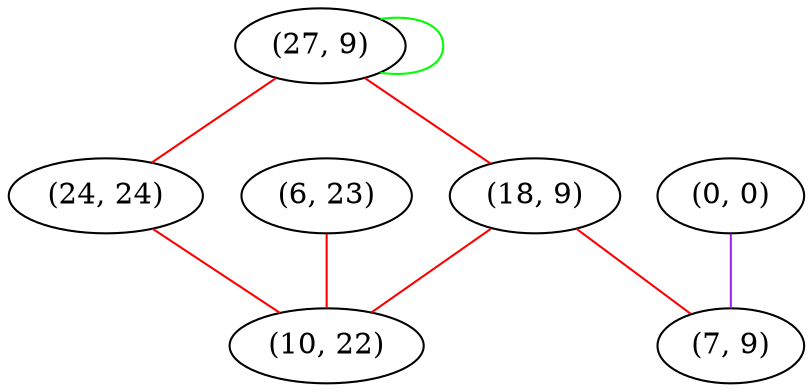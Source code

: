 graph "" {
"(27, 9)";
"(0, 0)";
"(24, 24)";
"(6, 23)";
"(18, 9)";
"(10, 22)";
"(7, 9)";
"(27, 9)" -- "(27, 9)"  [color=green, key=0, weight=2];
"(27, 9)" -- "(24, 24)"  [color=red, key=0, weight=1];
"(27, 9)" -- "(18, 9)"  [color=red, key=0, weight=1];
"(0, 0)" -- "(7, 9)"  [color=purple, key=0, weight=4];
"(24, 24)" -- "(10, 22)"  [color=red, key=0, weight=1];
"(6, 23)" -- "(10, 22)"  [color=red, key=0, weight=1];
"(18, 9)" -- "(10, 22)"  [color=red, key=0, weight=1];
"(18, 9)" -- "(7, 9)"  [color=red, key=0, weight=1];
}
